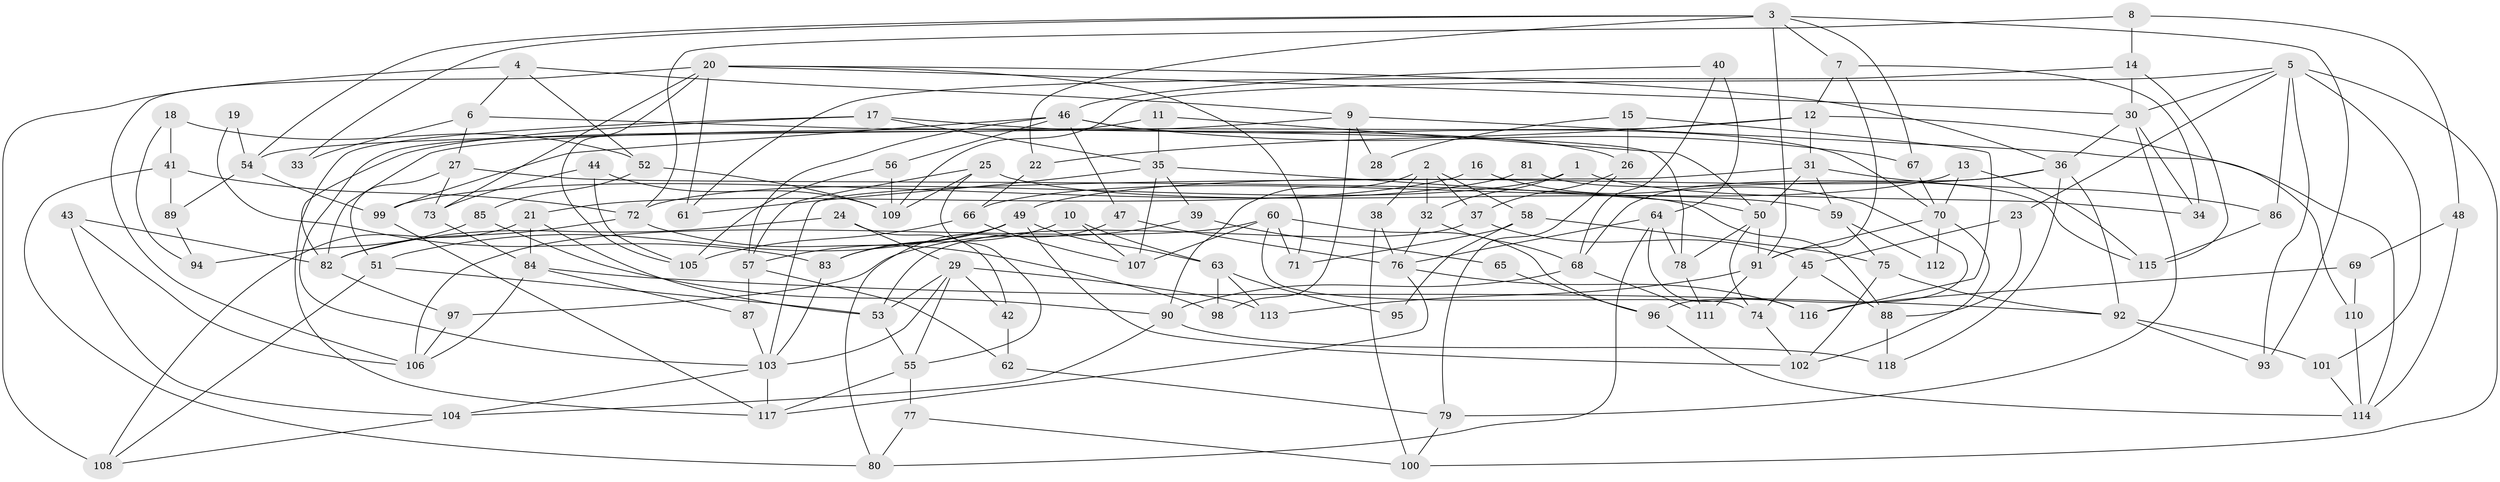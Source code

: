 // coarse degree distribution, {4: 0.25, 8: 0.08333333333333333, 3: 0.041666666666666664, 5: 0.14583333333333334, 6: 0.1875, 9: 0.041666666666666664, 7: 0.16666666666666666, 11: 0.020833333333333332, 10: 0.041666666666666664, 2: 0.020833333333333332}
// Generated by graph-tools (version 1.1) at 2025/37/03/04/25 23:37:07]
// undirected, 118 vertices, 236 edges
graph export_dot {
  node [color=gray90,style=filled];
  1;
  2;
  3;
  4;
  5;
  6;
  7;
  8;
  9;
  10;
  11;
  12;
  13;
  14;
  15;
  16;
  17;
  18;
  19;
  20;
  21;
  22;
  23;
  24;
  25;
  26;
  27;
  28;
  29;
  30;
  31;
  32;
  33;
  34;
  35;
  36;
  37;
  38;
  39;
  40;
  41;
  42;
  43;
  44;
  45;
  46;
  47;
  48;
  49;
  50;
  51;
  52;
  53;
  54;
  55;
  56;
  57;
  58;
  59;
  60;
  61;
  62;
  63;
  64;
  65;
  66;
  67;
  68;
  69;
  70;
  71;
  72;
  73;
  74;
  75;
  76;
  77;
  78;
  79;
  80;
  81;
  82;
  83;
  84;
  85;
  86;
  87;
  88;
  89;
  90;
  91;
  92;
  93;
  94;
  95;
  96;
  97;
  98;
  99;
  100;
  101;
  102;
  103;
  104;
  105;
  106;
  107;
  108;
  109;
  110;
  111;
  112;
  113;
  114;
  115;
  116;
  117;
  118;
  1 -- 34;
  1 -- 32;
  1 -- 72;
  2 -- 32;
  2 -- 90;
  2 -- 37;
  2 -- 38;
  2 -- 58;
  3 -- 91;
  3 -- 22;
  3 -- 7;
  3 -- 33;
  3 -- 54;
  3 -- 67;
  3 -- 93;
  4 -- 52;
  4 -- 9;
  4 -- 6;
  4 -- 108;
  5 -- 109;
  5 -- 23;
  5 -- 30;
  5 -- 86;
  5 -- 93;
  5 -- 100;
  5 -- 101;
  6 -- 78;
  6 -- 27;
  6 -- 33;
  7 -- 91;
  7 -- 12;
  7 -- 34;
  8 -- 14;
  8 -- 72;
  8 -- 48;
  9 -- 98;
  9 -- 54;
  9 -- 28;
  9 -- 110;
  10 -- 63;
  10 -- 107;
  10 -- 83;
  11 -- 50;
  11 -- 103;
  11 -- 35;
  12 -- 31;
  12 -- 22;
  12 -- 82;
  12 -- 114;
  13 -- 70;
  13 -- 115;
  13 -- 66;
  14 -- 61;
  14 -- 30;
  14 -- 115;
  15 -- 26;
  15 -- 116;
  15 -- 28;
  16 -- 21;
  16 -- 96;
  17 -- 26;
  17 -- 82;
  17 -- 35;
  17 -- 117;
  18 -- 41;
  18 -- 94;
  18 -- 52;
  19 -- 54;
  19 -- 83;
  20 -- 36;
  20 -- 106;
  20 -- 30;
  20 -- 61;
  20 -- 71;
  20 -- 73;
  20 -- 105;
  21 -- 53;
  21 -- 108;
  21 -- 84;
  22 -- 66;
  23 -- 45;
  23 -- 88;
  24 -- 82;
  24 -- 29;
  24 -- 42;
  25 -- 57;
  25 -- 55;
  25 -- 59;
  25 -- 109;
  26 -- 37;
  26 -- 79;
  27 -- 73;
  27 -- 51;
  27 -- 88;
  29 -- 103;
  29 -- 55;
  29 -- 42;
  29 -- 53;
  29 -- 113;
  30 -- 34;
  30 -- 36;
  30 -- 79;
  31 -- 50;
  31 -- 103;
  31 -- 59;
  31 -- 86;
  32 -- 68;
  32 -- 76;
  35 -- 39;
  35 -- 50;
  35 -- 61;
  35 -- 107;
  36 -- 92;
  36 -- 49;
  36 -- 68;
  36 -- 118;
  37 -- 53;
  37 -- 45;
  38 -- 100;
  38 -- 76;
  39 -- 97;
  39 -- 65;
  40 -- 46;
  40 -- 68;
  40 -- 64;
  41 -- 80;
  41 -- 72;
  41 -- 89;
  42 -- 62;
  43 -- 104;
  43 -- 106;
  43 -- 82;
  44 -- 105;
  44 -- 73;
  44 -- 109;
  45 -- 74;
  45 -- 88;
  46 -- 57;
  46 -- 56;
  46 -- 47;
  46 -- 67;
  46 -- 70;
  46 -- 99;
  47 -- 76;
  47 -- 80;
  48 -- 114;
  48 -- 69;
  49 -- 102;
  49 -- 51;
  49 -- 57;
  49 -- 63;
  49 -- 83;
  50 -- 91;
  50 -- 74;
  50 -- 78;
  51 -- 53;
  51 -- 108;
  52 -- 109;
  52 -- 85;
  53 -- 55;
  54 -- 99;
  54 -- 89;
  55 -- 117;
  55 -- 77;
  56 -- 109;
  56 -- 105;
  57 -- 62;
  57 -- 87;
  58 -- 75;
  58 -- 71;
  58 -- 95;
  59 -- 75;
  59 -- 112;
  60 -- 74;
  60 -- 71;
  60 -- 96;
  60 -- 106;
  60 -- 107;
  62 -- 79;
  63 -- 113;
  63 -- 95;
  63 -- 98;
  64 -- 76;
  64 -- 78;
  64 -- 80;
  64 -- 116;
  65 -- 96;
  66 -- 107;
  66 -- 105;
  67 -- 70;
  68 -- 90;
  68 -- 111;
  69 -- 116;
  69 -- 110;
  70 -- 91;
  70 -- 102;
  70 -- 112;
  72 -- 82;
  72 -- 98;
  73 -- 84;
  74 -- 102;
  75 -- 92;
  75 -- 102;
  76 -- 117;
  76 -- 116;
  77 -- 80;
  77 -- 100;
  78 -- 111;
  79 -- 100;
  81 -- 115;
  81 -- 99;
  82 -- 97;
  83 -- 103;
  84 -- 92;
  84 -- 87;
  84 -- 106;
  85 -- 90;
  85 -- 94;
  86 -- 115;
  87 -- 103;
  88 -- 118;
  89 -- 94;
  90 -- 118;
  90 -- 104;
  91 -- 111;
  91 -- 113;
  92 -- 93;
  92 -- 101;
  96 -- 114;
  97 -- 106;
  99 -- 117;
  101 -- 114;
  103 -- 104;
  103 -- 117;
  104 -- 108;
  110 -- 114;
}

